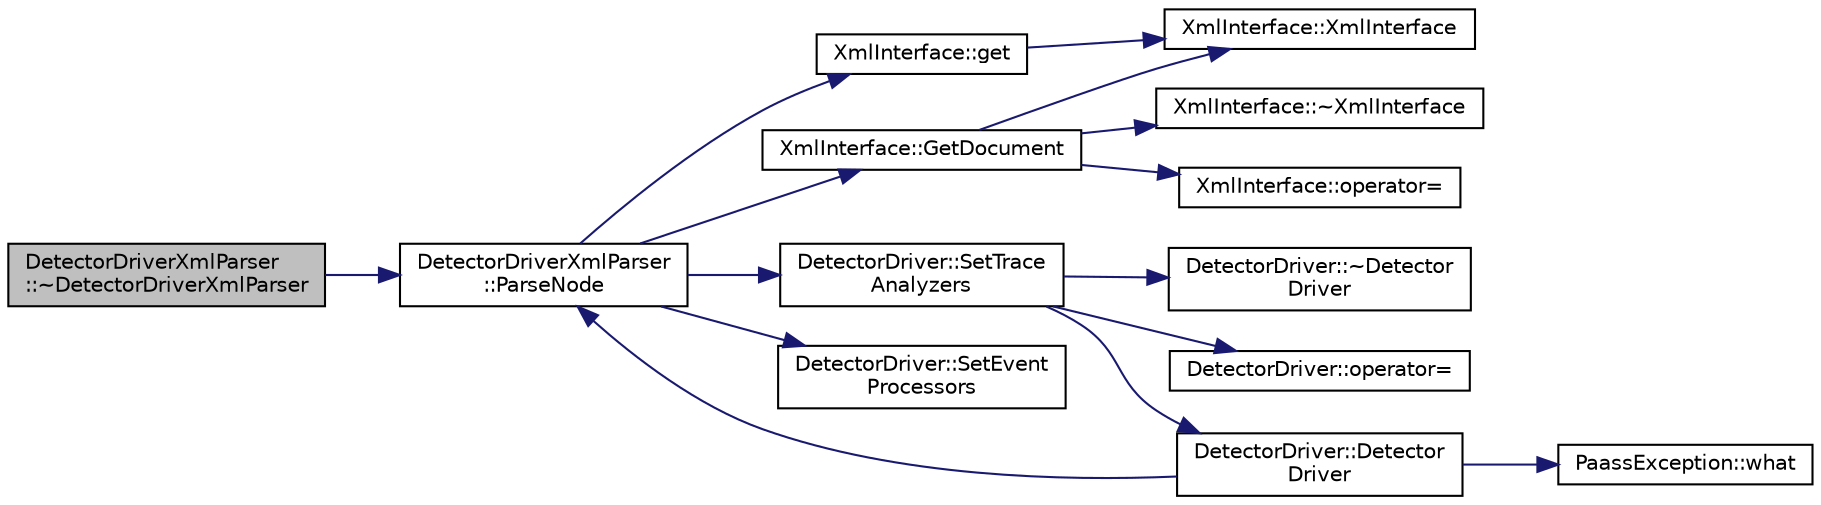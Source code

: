 digraph "DetectorDriverXmlParser::~DetectorDriverXmlParser"
{
  edge [fontname="Helvetica",fontsize="10",labelfontname="Helvetica",labelfontsize="10"];
  node [fontname="Helvetica",fontsize="10",shape=record];
  rankdir="LR";
  Node1 [label="DetectorDriverXmlParser\l::~DetectorDriverXmlParser",height=0.2,width=0.4,color="black", fillcolor="grey75", style="filled", fontcolor="black"];
  Node1 -> Node2 [color="midnightblue",fontsize="10",style="solid",fontname="Helvetica"];
  Node2 [label="DetectorDriverXmlParser\l::ParseNode",height=0.2,width=0.4,color="black", fillcolor="white", style="filled",URL="$d9/d08/class_detector_driver_xml_parser.html#a33e7a52b7ed09acdb053c5eacac217f7"];
  Node2 -> Node3 [color="midnightblue",fontsize="10",style="solid",fontname="Helvetica"];
  Node3 [label="XmlInterface::get",height=0.2,width=0.4,color="black", fillcolor="white", style="filled",URL="$d1/df9/class_xml_interface.html#a5a437bc25ac0f9ecc65cdebf6c664ad0"];
  Node3 -> Node4 [color="midnightblue",fontsize="10",style="solid",fontname="Helvetica"];
  Node4 [label="XmlInterface::XmlInterface",height=0.2,width=0.4,color="black", fillcolor="white", style="filled",URL="$d1/df9/class_xml_interface.html#a9924d1a9f16987091b58c70ed13a5718"];
  Node2 -> Node5 [color="midnightblue",fontsize="10",style="solid",fontname="Helvetica"];
  Node5 [label="XmlInterface::GetDocument",height=0.2,width=0.4,color="black", fillcolor="white", style="filled",URL="$d1/df9/class_xml_interface.html#a3c935eddf6f5905cf461c1cef806e38a"];
  Node5 -> Node6 [color="midnightblue",fontsize="10",style="solid",fontname="Helvetica"];
  Node6 [label="XmlInterface::~XmlInterface",height=0.2,width=0.4,color="black", fillcolor="white", style="filled",URL="$d1/df9/class_xml_interface.html#a9326df5bd548bd9a40b62dee6a2e3025",tooltip="Default destructor that deletes the instance when its called. "];
  Node5 -> Node4 [color="midnightblue",fontsize="10",style="solid",fontname="Helvetica"];
  Node5 -> Node7 [color="midnightblue",fontsize="10",style="solid",fontname="Helvetica"];
  Node7 [label="XmlInterface::operator=",height=0.2,width=0.4,color="black", fillcolor="white", style="filled",URL="$d1/df9/class_xml_interface.html#ac853fae42b1b3446a00a0d37e50d670d",tooltip="copy constructor "];
  Node2 -> Node8 [color="midnightblue",fontsize="10",style="solid",fontname="Helvetica"];
  Node8 [label="DetectorDriver::SetTrace\lAnalyzers",height=0.2,width=0.4,color="black", fillcolor="white", style="filled",URL="$de/d91/class_detector_driver.html#a9d8c91a23592fc22bf9fdb9f4875bb84"];
  Node8 -> Node9 [color="midnightblue",fontsize="10",style="solid",fontname="Helvetica"];
  Node9 [label="DetectorDriver::~Detector\lDriver",height=0.2,width=0.4,color="black", fillcolor="white", style="filled",URL="$de/d91/class_detector_driver.html#ac74cc085032fae77184ac8a773afa74a"];
  Node8 -> Node10 [color="midnightblue",fontsize="10",style="solid",fontname="Helvetica"];
  Node10 [label="DetectorDriver::Detector\lDriver",height=0.2,width=0.4,color="black", fillcolor="white", style="filled",URL="$de/d91/class_detector_driver.html#aac6fa05787b262bb9ca406e36a58668a"];
  Node10 -> Node2 [color="midnightblue",fontsize="10",style="solid",fontname="Helvetica"];
  Node10 -> Node11 [color="midnightblue",fontsize="10",style="solid",fontname="Helvetica"];
  Node11 [label="PaassException::what",height=0.2,width=0.4,color="black", fillcolor="white", style="filled",URL="$df/dc3/class_paass_exception.html#a3a96bbd94cef6ce246f497ab0341182d"];
  Node8 -> Node12 [color="midnightblue",fontsize="10",style="solid",fontname="Helvetica"];
  Node12 [label="DetectorDriver::operator=",height=0.2,width=0.4,color="black", fillcolor="white", style="filled",URL="$de/d91/class_detector_driver.html#ae4914261379164fe397b7d2726ec38dd",tooltip="Equality constructor. "];
  Node2 -> Node13 [color="midnightblue",fontsize="10",style="solid",fontname="Helvetica"];
  Node13 [label="DetectorDriver::SetEvent\lProcessors",height=0.2,width=0.4,color="black", fillcolor="white", style="filled",URL="$de/d91/class_detector_driver.html#a124984bae45301b30b9dccfb1a50b125"];
}
